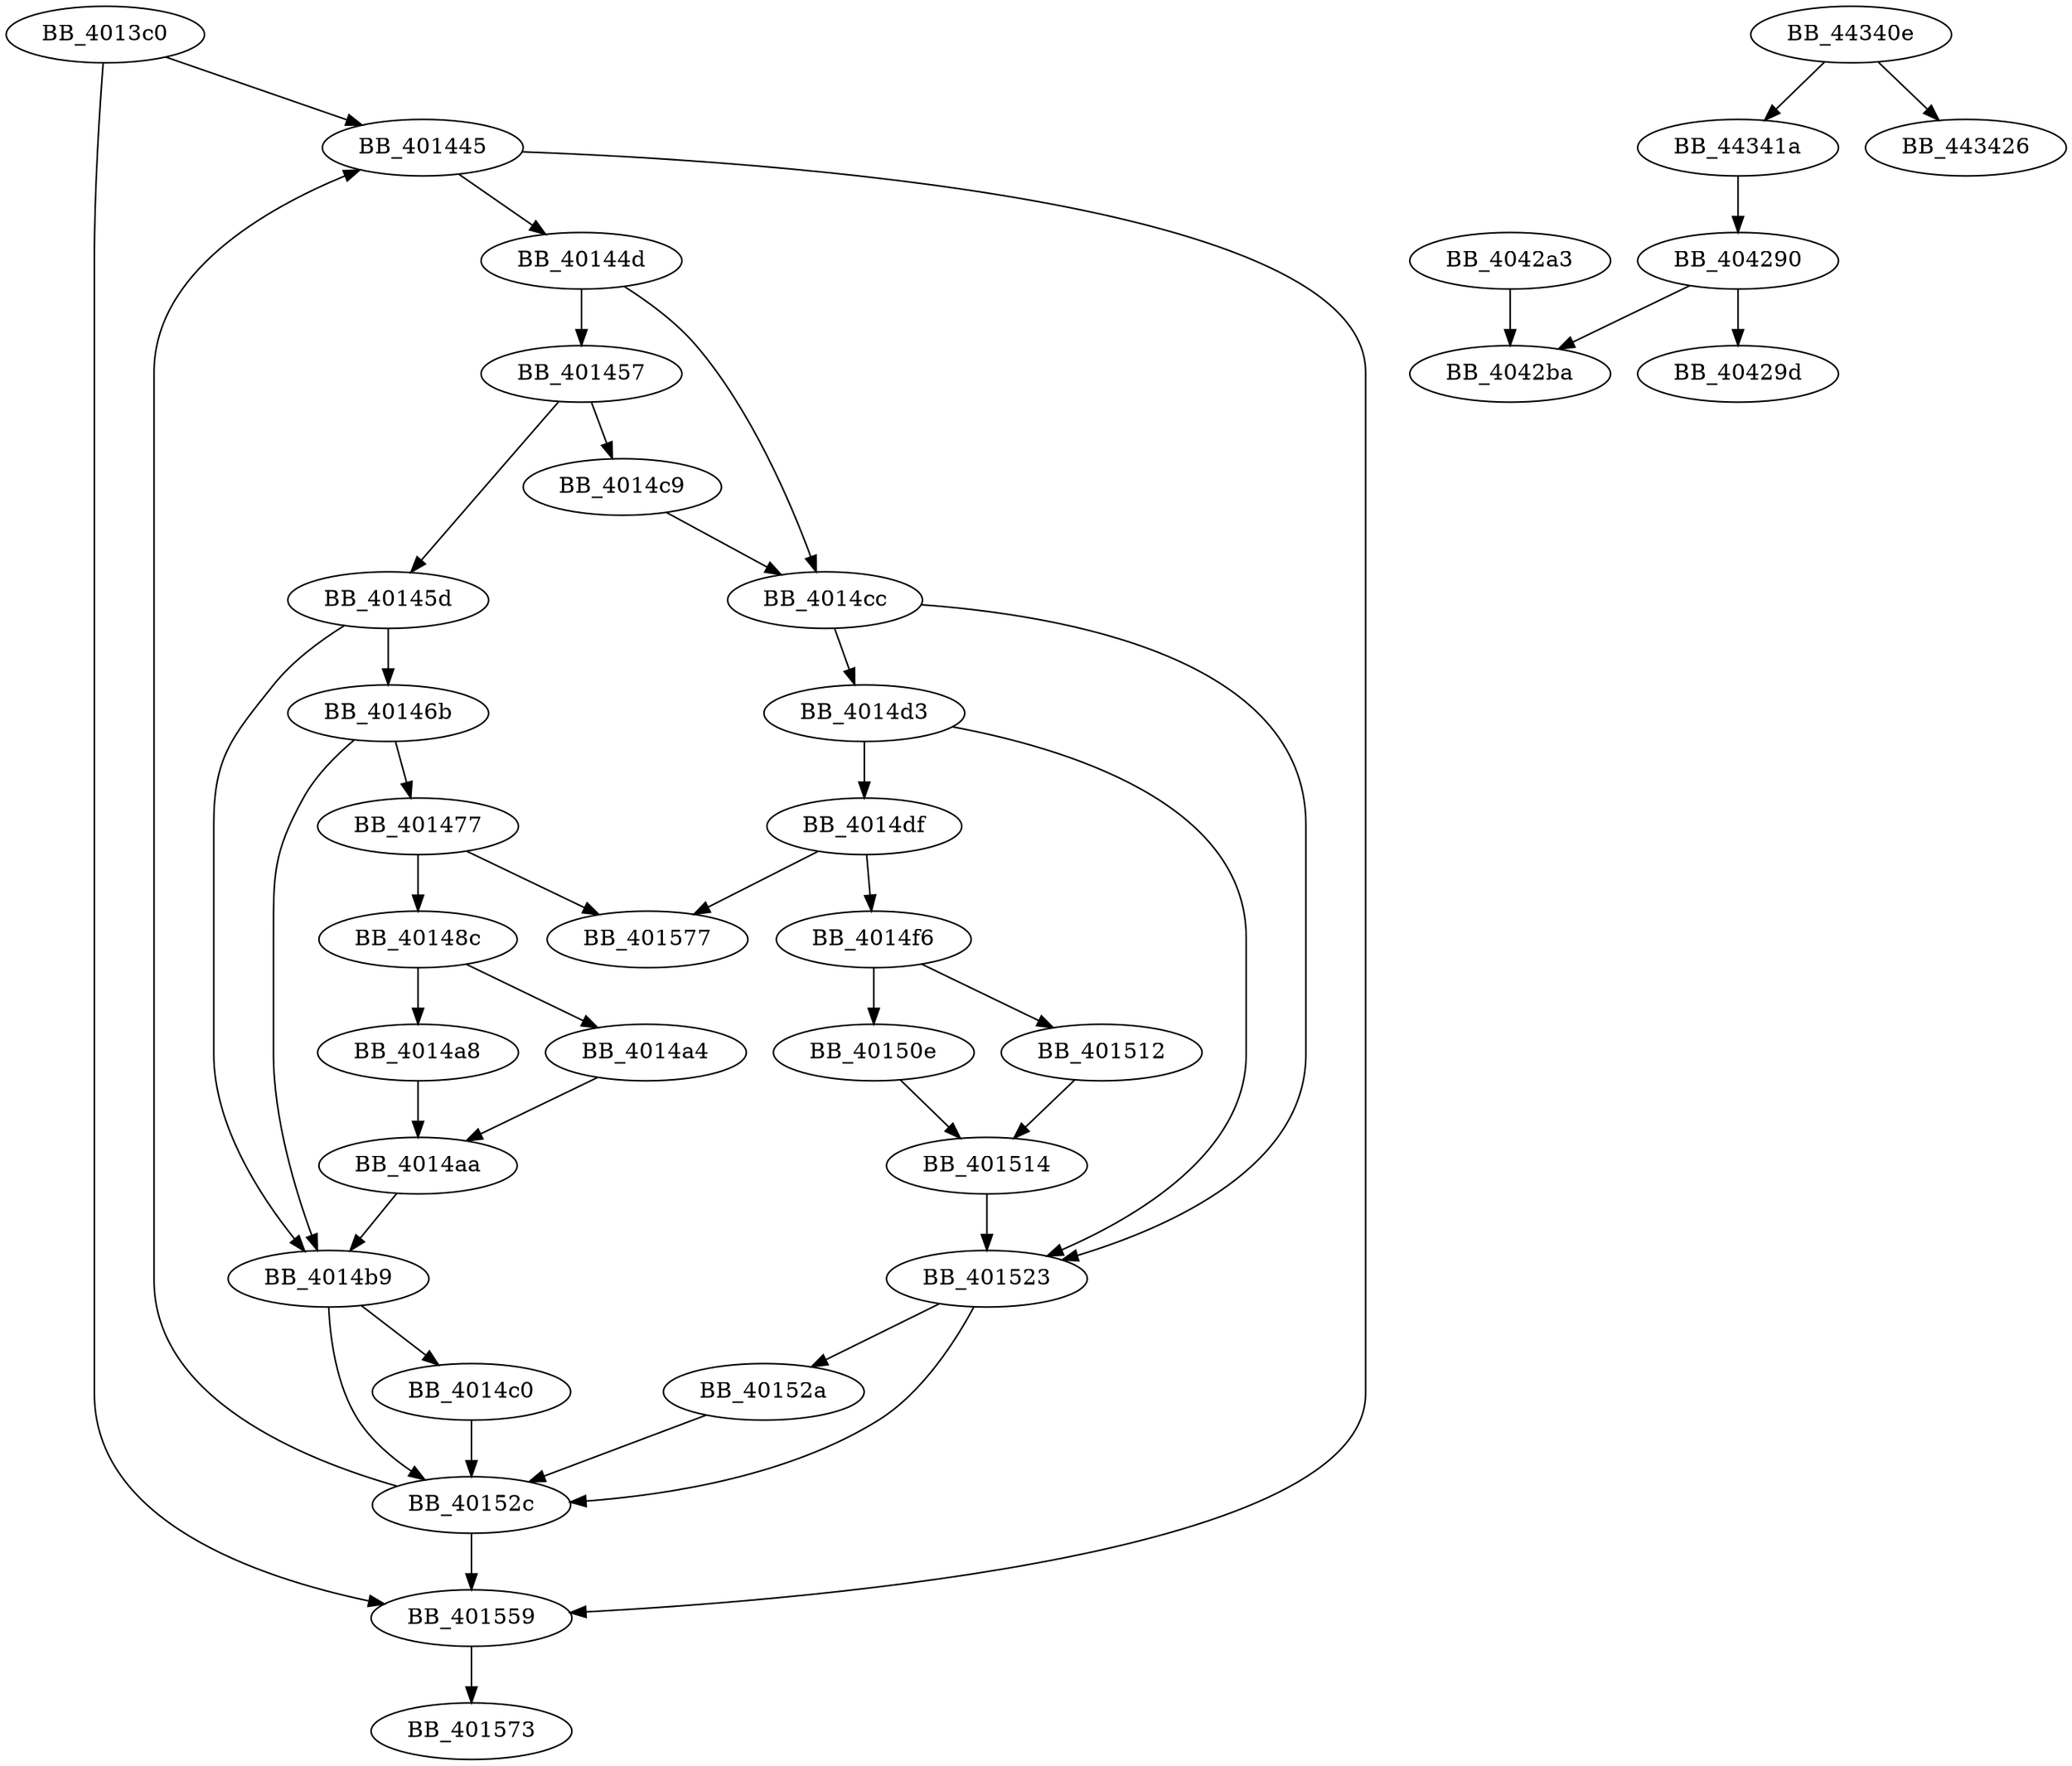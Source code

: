 DiGraph sub_4013C0{
BB_4013c0->BB_401445
BB_4013c0->BB_401559
BB_401445->BB_40144d
BB_401445->BB_401559
BB_40144d->BB_401457
BB_40144d->BB_4014cc
BB_401457->BB_40145d
BB_401457->BB_4014c9
BB_40145d->BB_40146b
BB_40145d->BB_4014b9
BB_40146b->BB_401477
BB_40146b->BB_4014b9
BB_401477->BB_40148c
BB_401477->BB_401577
BB_40148c->BB_4014a4
BB_40148c->BB_4014a8
BB_4014a4->BB_4014aa
BB_4014a8->BB_4014aa
BB_4014aa->BB_4014b9
BB_4014b9->BB_4014c0
BB_4014b9->BB_40152c
BB_4014c0->BB_40152c
BB_4014c9->BB_4014cc
BB_4014cc->BB_4014d3
BB_4014cc->BB_401523
BB_4014d3->BB_4014df
BB_4014d3->BB_401523
BB_4014df->BB_4014f6
BB_4014df->BB_401577
BB_4014f6->BB_40150e
BB_4014f6->BB_401512
BB_40150e->BB_401514
BB_401512->BB_401514
BB_401514->BB_401523
BB_401523->BB_40152a
BB_401523->BB_40152c
BB_40152a->BB_40152c
BB_40152c->BB_401445
BB_40152c->BB_401559
BB_401559->BB_401573
BB_404290->BB_40429d
BB_404290->BB_4042ba
BB_4042a3->BB_4042ba
BB_44340e->BB_44341a
BB_44340e->BB_443426
BB_44341a->BB_404290
}
